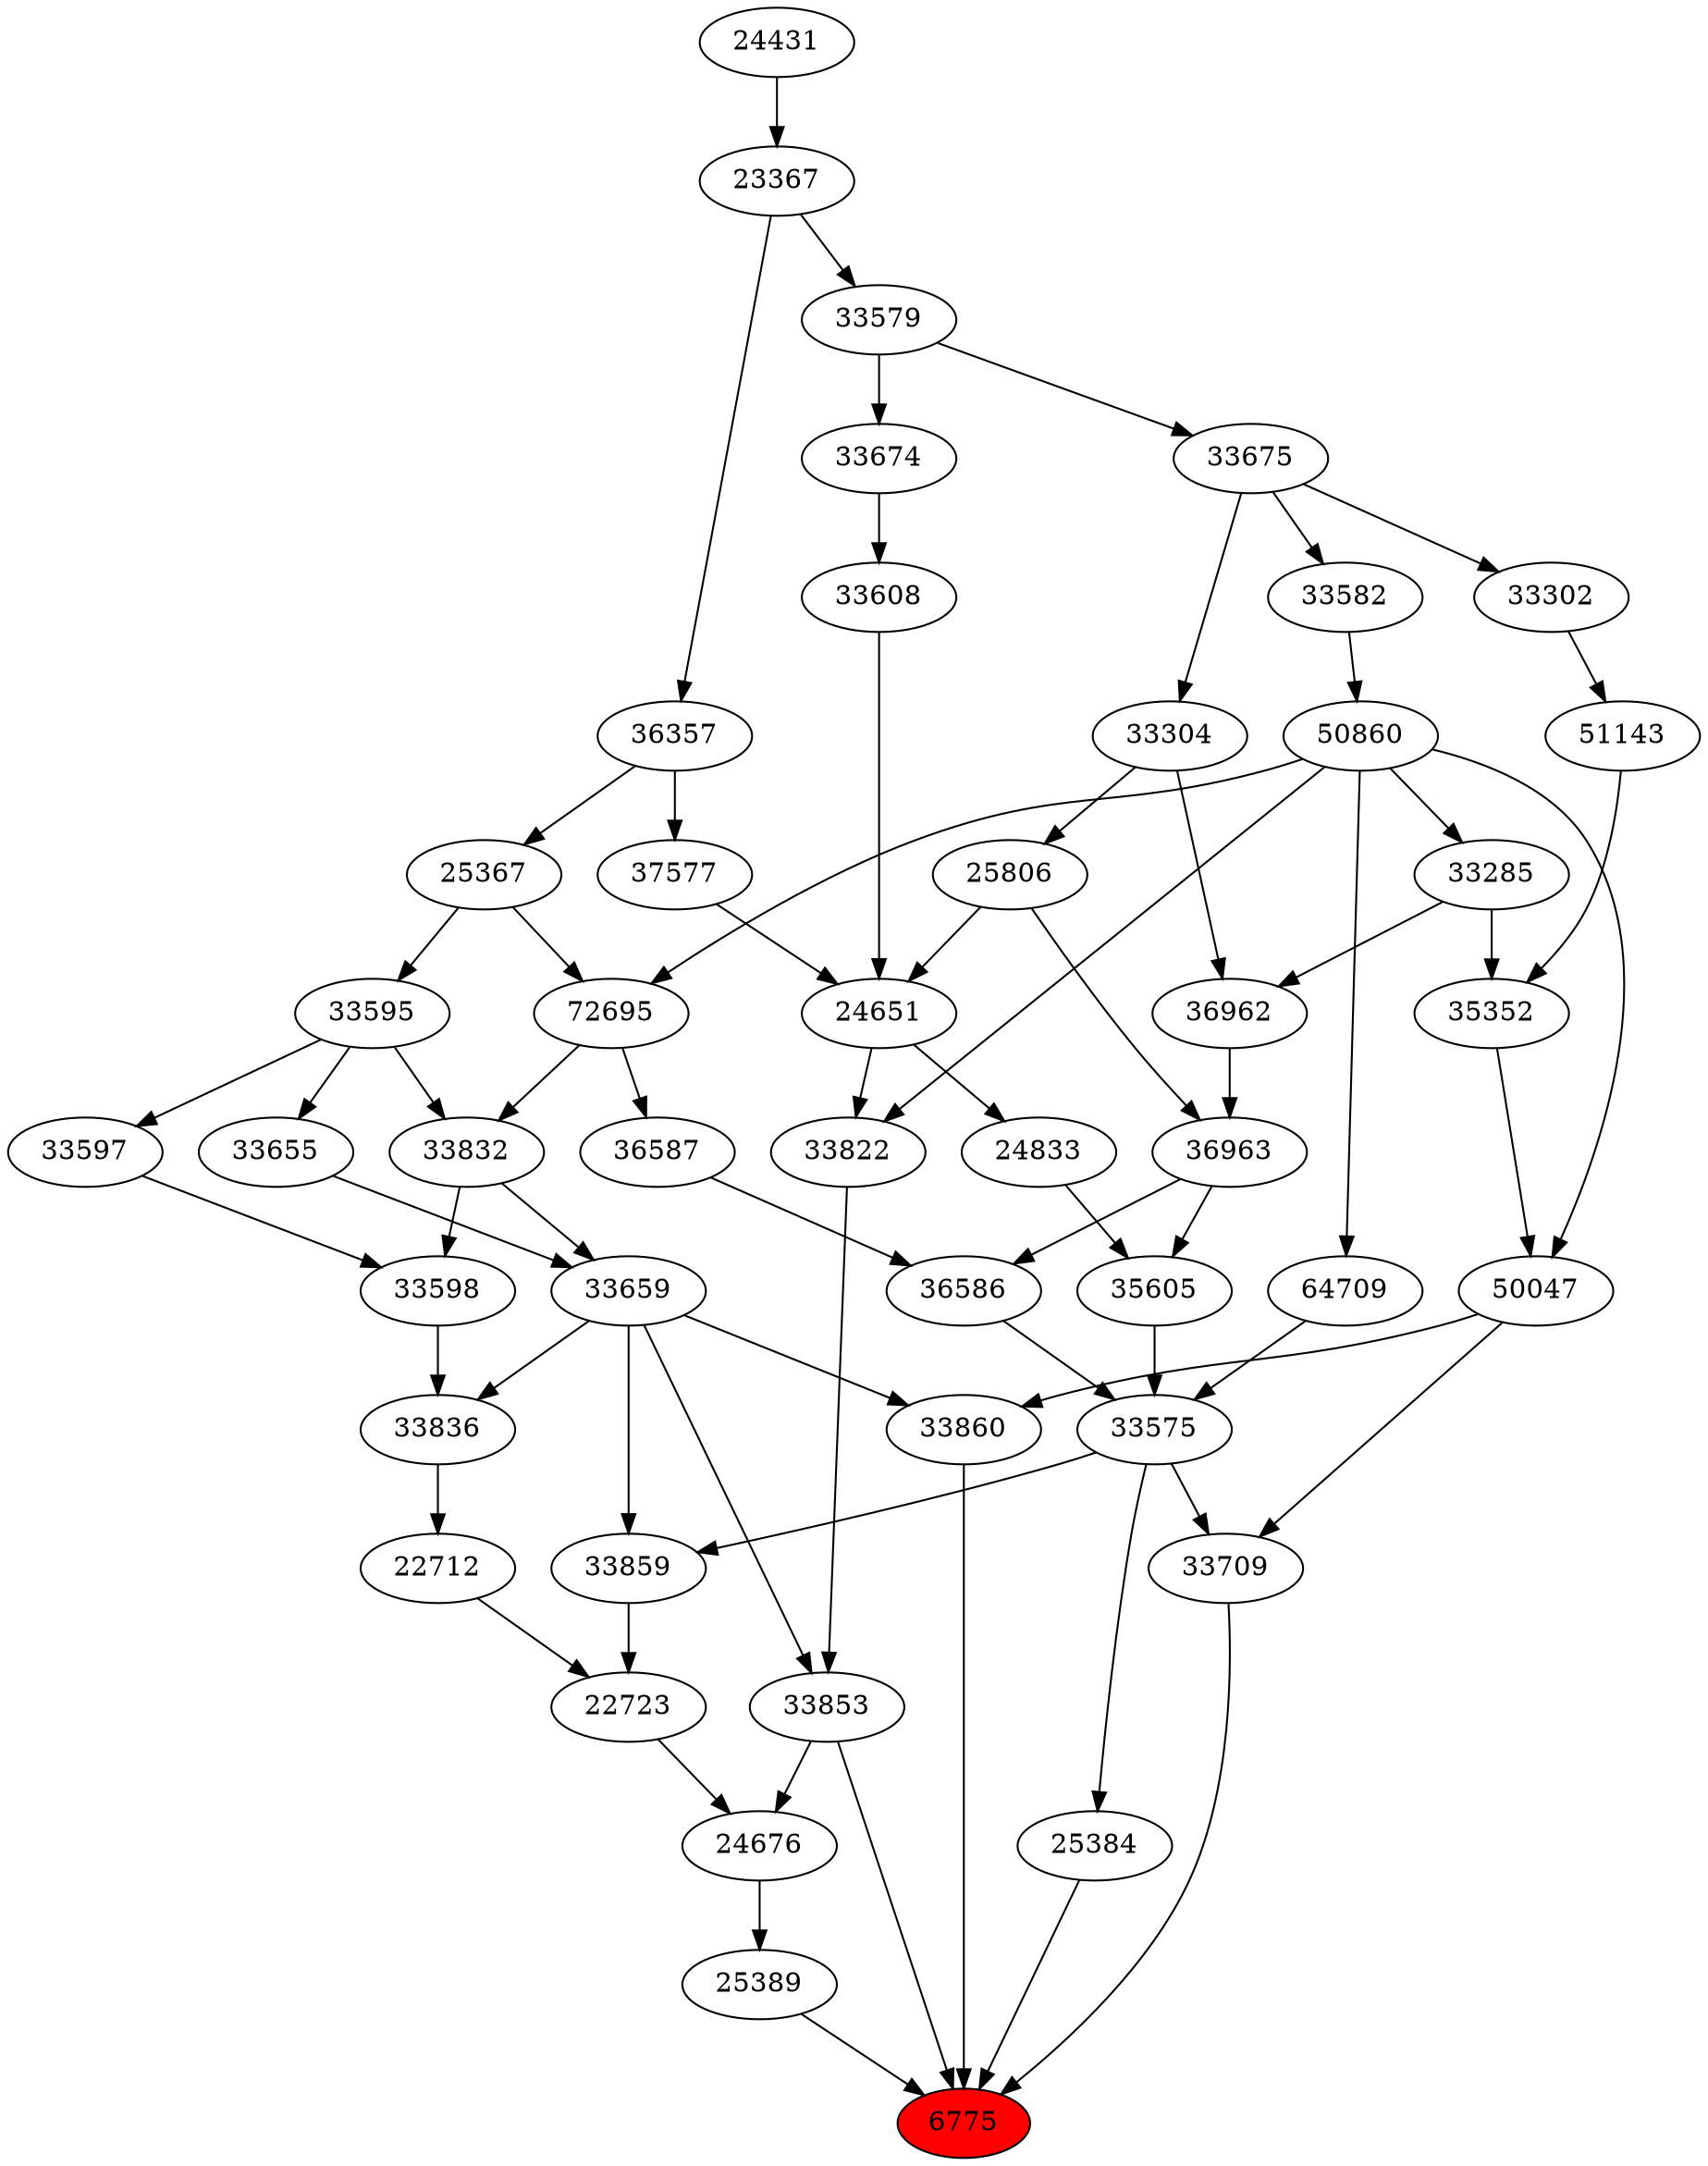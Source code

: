strict digraph{ 
6775 [label="6775" fillcolor=red style=filled]
33860 -> 6775
33709 -> 6775
33853 -> 6775
25384 -> 6775
25389 -> 6775
33860 [label="33860"]
33659 -> 33860
50047 -> 33860
33709 [label="33709"]
50047 -> 33709
33575 -> 33709
33853 [label="33853"]
33659 -> 33853
33822 -> 33853
25384 [label="25384"]
33575 -> 25384
25389 [label="25389"]
24676 -> 25389
33659 [label="33659"]
33655 -> 33659
33832 -> 33659
50047 [label="50047"]
35352 -> 50047
50860 -> 50047
33575 [label="33575"]
36586 -> 33575
35605 -> 33575
64709 -> 33575
33822 [label="33822"]
24651 -> 33822
50860 -> 33822
24676 [label="24676"]
33853 -> 24676
22723 -> 24676
33655 [label="33655"]
33595 -> 33655
33832 [label="33832"]
72695 -> 33832
33595 -> 33832
35352 [label="35352"]
33285 -> 35352
51143 -> 35352
50860 [label="50860"]
33582 -> 50860
36586 [label="36586"]
36587 -> 36586
36963 -> 36586
35605 [label="35605"]
24833 -> 35605
36963 -> 35605
64709 [label="64709"]
50860 -> 64709
24651 [label="24651"]
25806 -> 24651
33608 -> 24651
37577 -> 24651
22723 [label="22723"]
22712 -> 22723
33859 -> 22723
33595 [label="33595"]
25367 -> 33595
72695 [label="72695"]
50860 -> 72695
25367 -> 72695
33285 [label="33285"]
50860 -> 33285
51143 [label="51143"]
33302 -> 51143
33582 [label="33582"]
33675 -> 33582
36587 [label="36587"]
72695 -> 36587
36963 [label="36963"]
36962 -> 36963
25806 -> 36963
24833 [label="24833"]
24651 -> 24833
25806 [label="25806"]
33304 -> 25806
33608 [label="33608"]
33674 -> 33608
37577 [label="37577"]
36357 -> 37577
22712 [label="22712"]
33836 -> 22712
33859 [label="33859"]
33575 -> 33859
33659 -> 33859
25367 [label="25367"]
36357 -> 25367
33302 [label="33302"]
33675 -> 33302
33675 [label="33675"]
33579 -> 33675
36962 [label="36962"]
33285 -> 36962
33304 -> 36962
33304 [label="33304"]
33675 -> 33304
33674 [label="33674"]
33579 -> 33674
36357 [label="36357"]
23367 -> 36357
33836 [label="33836"]
33659 -> 33836
33598 -> 33836
33579 [label="33579"]
23367 -> 33579
23367 [label="23367"]
24431 -> 23367
33598 [label="33598"]
33597 -> 33598
33832 -> 33598
24431 [label="24431"]
33597 [label="33597"]
33595 -> 33597
}